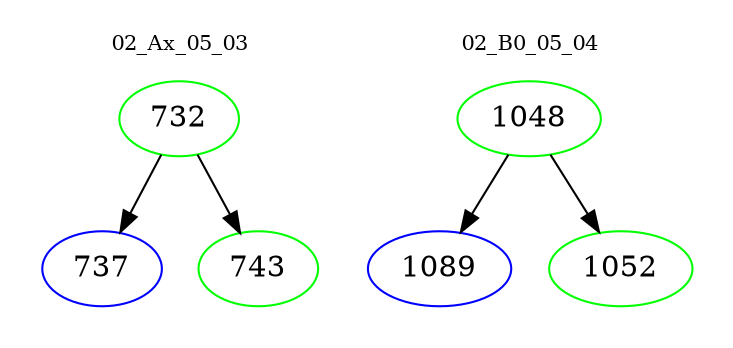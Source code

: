 digraph{
subgraph cluster_0 {
color = white
label = "02_Ax_05_03";
fontsize=10;
T0_732 [label="732", color="green"]
T0_732 -> T0_737 [color="black"]
T0_737 [label="737", color="blue"]
T0_732 -> T0_743 [color="black"]
T0_743 [label="743", color="green"]
}
subgraph cluster_1 {
color = white
label = "02_B0_05_04";
fontsize=10;
T1_1048 [label="1048", color="green"]
T1_1048 -> T1_1089 [color="black"]
T1_1089 [label="1089", color="blue"]
T1_1048 -> T1_1052 [color="black"]
T1_1052 [label="1052", color="green"]
}
}
